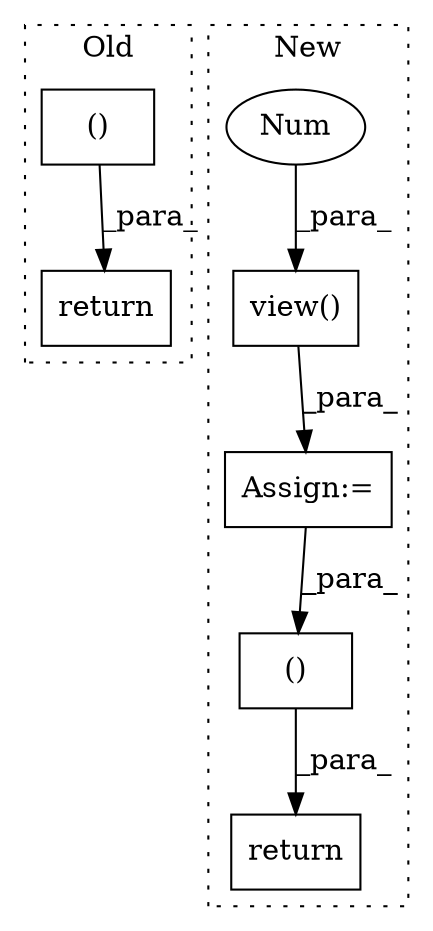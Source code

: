 digraph G {
subgraph cluster0 {
1 [label="()" a="54" s="6161" l="7" shape="box"];
6 [label="return" a="93" s="6147" l="7" shape="box"];
label = "Old";
style="dotted";
}
subgraph cluster1 {
2 [label="view()" a="75" s="6490,6528" l="14,1" shape="box"];
3 [label="Num" a="76" s="6504" l="2" shape="ellipse"];
4 [label="Assign:=" a="68" s="6467" l="3" shape="box"];
5 [label="return" a="93" s="6577" l="7" shape="box"];
7 [label="()" a="54" s="6590" l="6" shape="box"];
label = "New";
style="dotted";
}
1 -> 6 [label="_para_"];
2 -> 4 [label="_para_"];
3 -> 2 [label="_para_"];
4 -> 7 [label="_para_"];
7 -> 5 [label="_para_"];
}